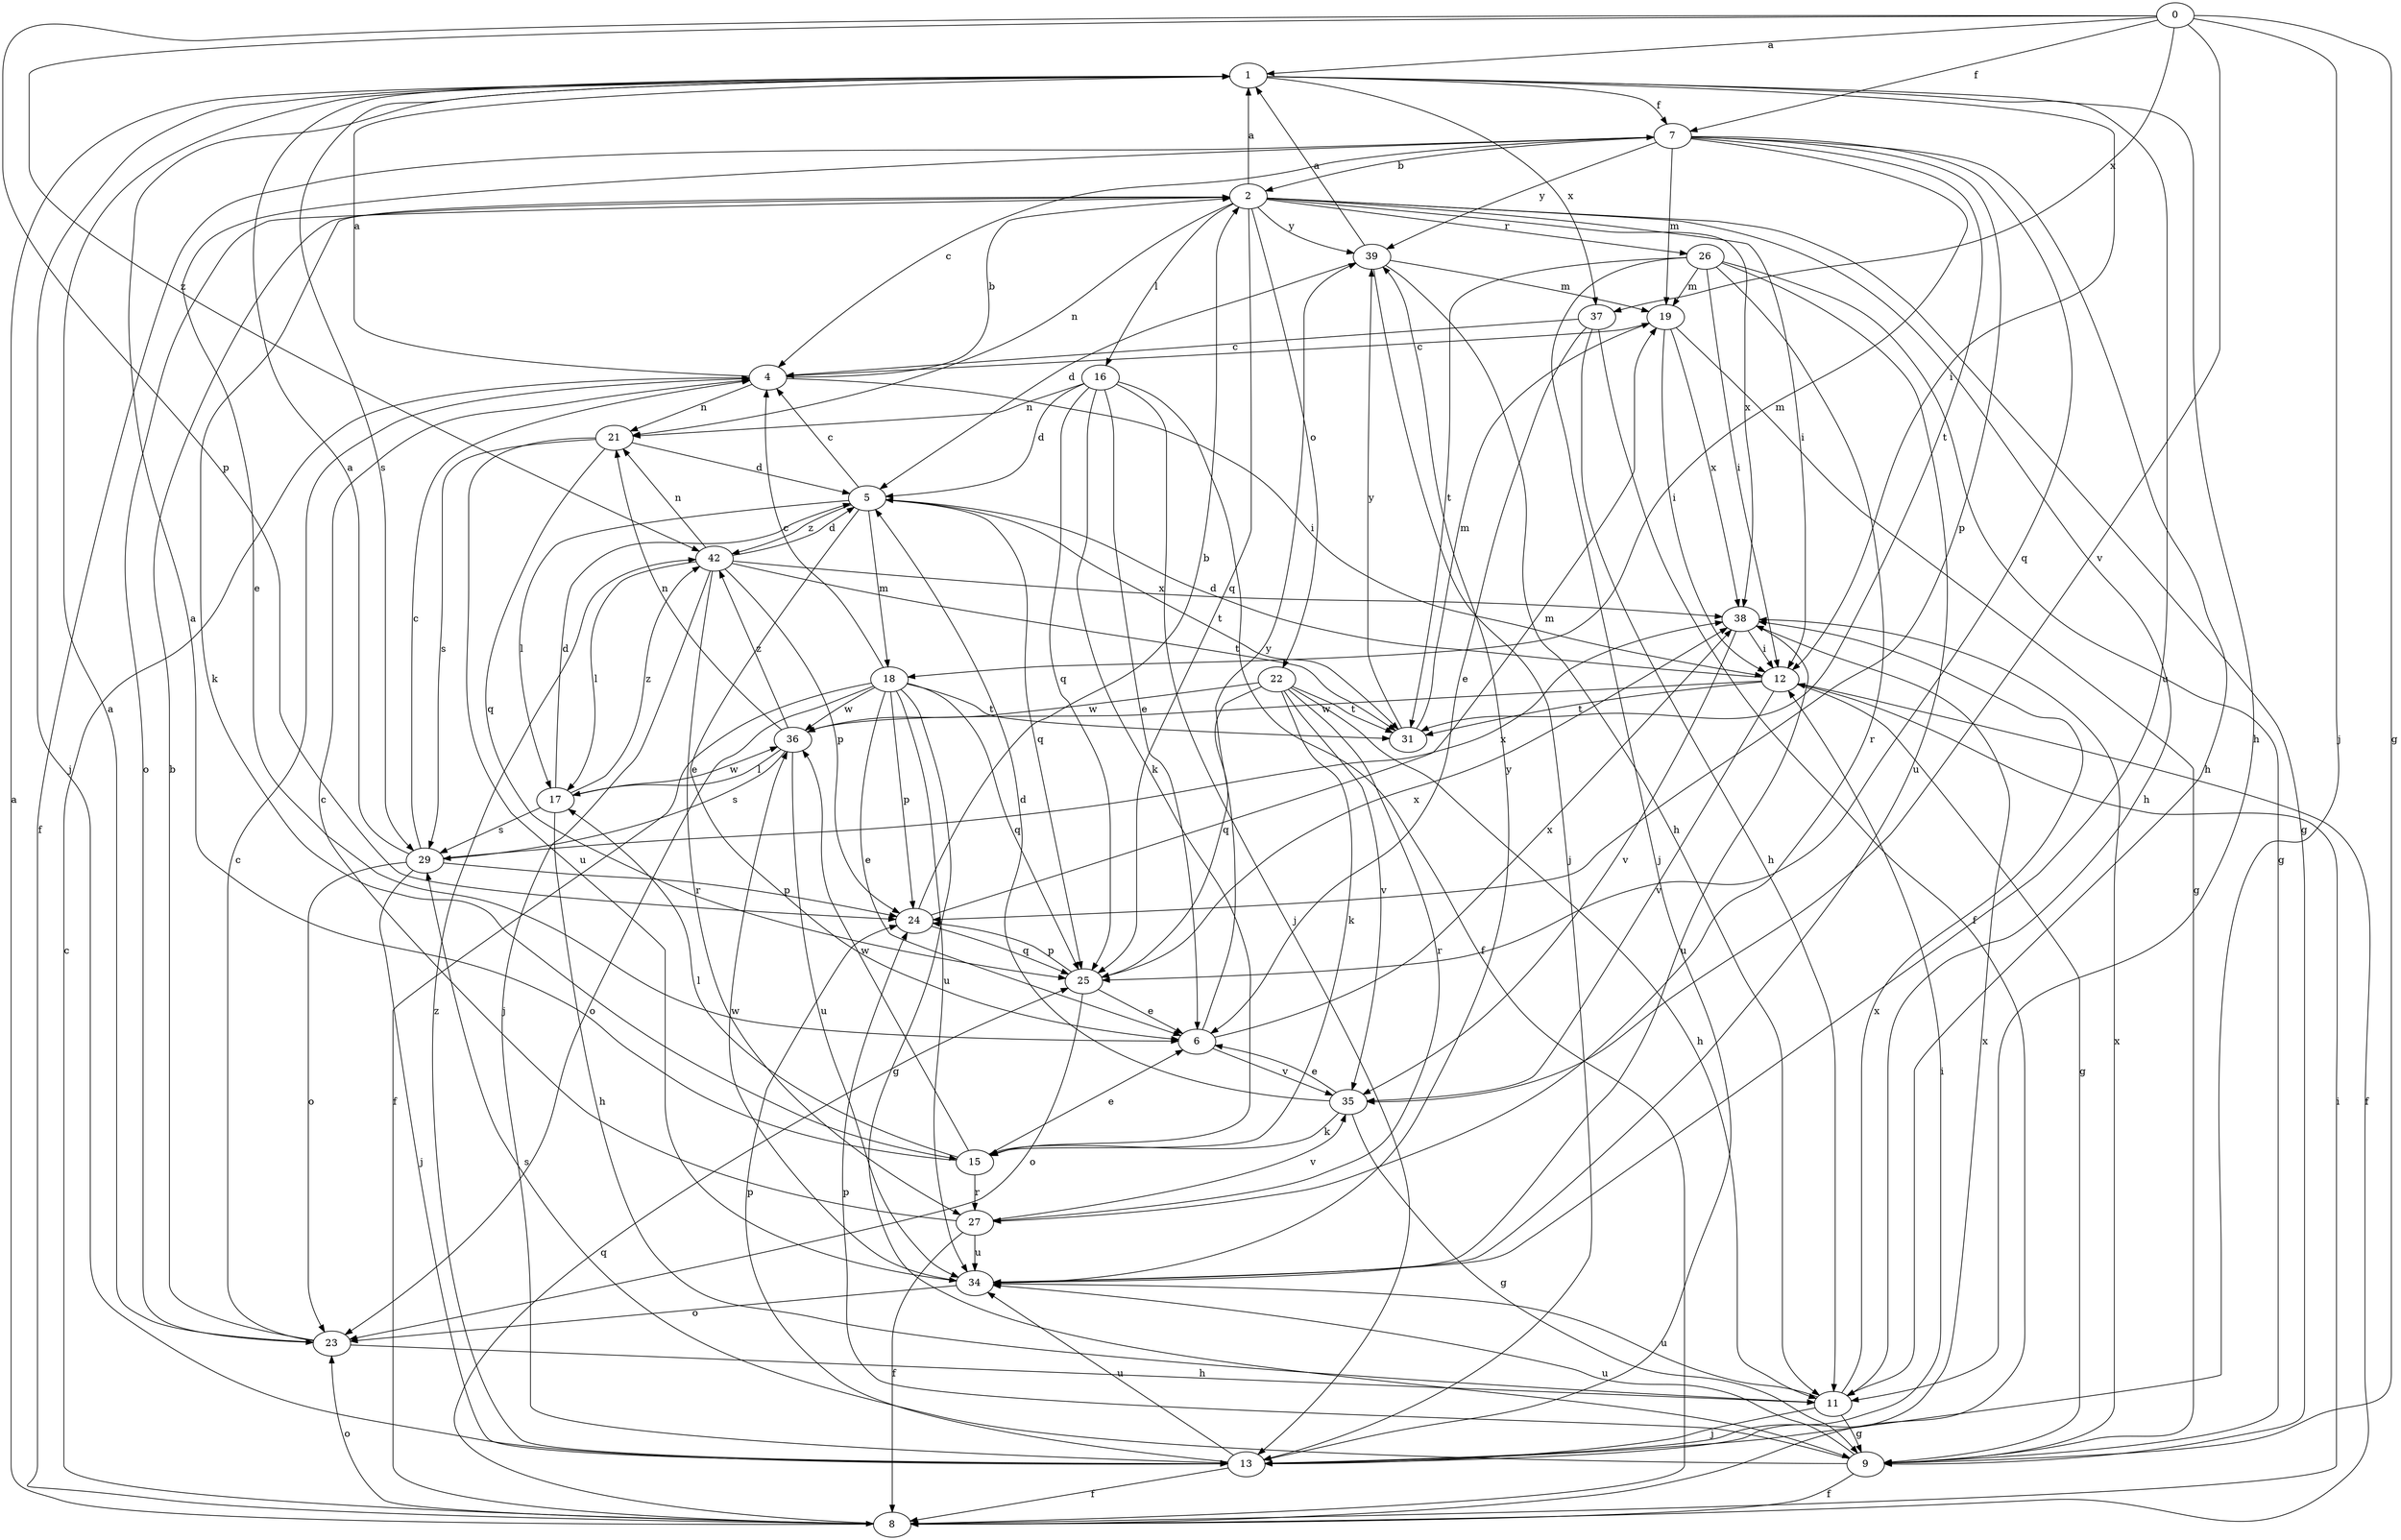 strict digraph  {
0;
1;
2;
4;
5;
6;
7;
8;
9;
11;
12;
13;
15;
16;
17;
18;
19;
21;
22;
23;
24;
25;
26;
27;
29;
31;
34;
35;
36;
37;
38;
39;
42;
0 -> 1  [label=a];
0 -> 7  [label=f];
0 -> 9  [label=g];
0 -> 13  [label=j];
0 -> 24  [label=p];
0 -> 35  [label=v];
0 -> 37  [label=x];
0 -> 42  [label=z];
1 -> 7  [label=f];
1 -> 11  [label=h];
1 -> 12  [label=i];
1 -> 13  [label=j];
1 -> 29  [label=s];
1 -> 34  [label=u];
1 -> 37  [label=x];
2 -> 1  [label=a];
2 -> 9  [label=g];
2 -> 11  [label=h];
2 -> 12  [label=i];
2 -> 15  [label=k];
2 -> 16  [label=l];
2 -> 21  [label=n];
2 -> 22  [label=o];
2 -> 23  [label=o];
2 -> 25  [label=q];
2 -> 26  [label=r];
2 -> 38  [label=x];
2 -> 39  [label=y];
4 -> 1  [label=a];
4 -> 2  [label=b];
4 -> 12  [label=i];
4 -> 21  [label=n];
5 -> 4  [label=c];
5 -> 6  [label=e];
5 -> 17  [label=l];
5 -> 18  [label=m];
5 -> 25  [label=q];
5 -> 31  [label=t];
5 -> 42  [label=z];
6 -> 35  [label=v];
6 -> 38  [label=x];
6 -> 39  [label=y];
7 -> 2  [label=b];
7 -> 4  [label=c];
7 -> 6  [label=e];
7 -> 11  [label=h];
7 -> 18  [label=m];
7 -> 19  [label=m];
7 -> 24  [label=p];
7 -> 25  [label=q];
7 -> 31  [label=t];
7 -> 39  [label=y];
8 -> 1  [label=a];
8 -> 4  [label=c];
8 -> 7  [label=f];
8 -> 12  [label=i];
8 -> 23  [label=o];
8 -> 25  [label=q];
9 -> 8  [label=f];
9 -> 24  [label=p];
9 -> 29  [label=s];
9 -> 34  [label=u];
9 -> 38  [label=x];
11 -> 9  [label=g];
11 -> 13  [label=j];
11 -> 34  [label=u];
11 -> 38  [label=x];
12 -> 5  [label=d];
12 -> 8  [label=f];
12 -> 9  [label=g];
12 -> 31  [label=t];
12 -> 35  [label=v];
12 -> 36  [label=w];
13 -> 8  [label=f];
13 -> 12  [label=i];
13 -> 24  [label=p];
13 -> 34  [label=u];
13 -> 38  [label=x];
13 -> 42  [label=z];
15 -> 1  [label=a];
15 -> 6  [label=e];
15 -> 17  [label=l];
15 -> 27  [label=r];
15 -> 36  [label=w];
16 -> 5  [label=d];
16 -> 6  [label=e];
16 -> 8  [label=f];
16 -> 13  [label=j];
16 -> 15  [label=k];
16 -> 21  [label=n];
16 -> 25  [label=q];
17 -> 5  [label=d];
17 -> 11  [label=h];
17 -> 29  [label=s];
17 -> 36  [label=w];
17 -> 42  [label=z];
18 -> 4  [label=c];
18 -> 6  [label=e];
18 -> 8  [label=f];
18 -> 9  [label=g];
18 -> 23  [label=o];
18 -> 24  [label=p];
18 -> 25  [label=q];
18 -> 31  [label=t];
18 -> 34  [label=u];
18 -> 36  [label=w];
19 -> 4  [label=c];
19 -> 9  [label=g];
19 -> 12  [label=i];
19 -> 38  [label=x];
21 -> 5  [label=d];
21 -> 25  [label=q];
21 -> 29  [label=s];
21 -> 34  [label=u];
22 -> 11  [label=h];
22 -> 15  [label=k];
22 -> 25  [label=q];
22 -> 27  [label=r];
22 -> 31  [label=t];
22 -> 35  [label=v];
22 -> 36  [label=w];
23 -> 1  [label=a];
23 -> 2  [label=b];
23 -> 4  [label=c];
23 -> 11  [label=h];
24 -> 2  [label=b];
24 -> 19  [label=m];
24 -> 25  [label=q];
25 -> 6  [label=e];
25 -> 23  [label=o];
25 -> 24  [label=p];
25 -> 38  [label=x];
26 -> 9  [label=g];
26 -> 12  [label=i];
26 -> 13  [label=j];
26 -> 19  [label=m];
26 -> 27  [label=r];
26 -> 31  [label=t];
26 -> 34  [label=u];
27 -> 4  [label=c];
27 -> 8  [label=f];
27 -> 34  [label=u];
27 -> 35  [label=v];
29 -> 1  [label=a];
29 -> 4  [label=c];
29 -> 13  [label=j];
29 -> 23  [label=o];
29 -> 24  [label=p];
29 -> 38  [label=x];
31 -> 19  [label=m];
31 -> 39  [label=y];
34 -> 23  [label=o];
34 -> 36  [label=w];
34 -> 39  [label=y];
35 -> 5  [label=d];
35 -> 6  [label=e];
35 -> 9  [label=g];
35 -> 15  [label=k];
36 -> 17  [label=l];
36 -> 21  [label=n];
36 -> 29  [label=s];
36 -> 34  [label=u];
36 -> 42  [label=z];
37 -> 4  [label=c];
37 -> 6  [label=e];
37 -> 8  [label=f];
37 -> 11  [label=h];
38 -> 12  [label=i];
38 -> 34  [label=u];
38 -> 35  [label=v];
39 -> 1  [label=a];
39 -> 5  [label=d];
39 -> 11  [label=h];
39 -> 13  [label=j];
39 -> 19  [label=m];
42 -> 5  [label=d];
42 -> 13  [label=j];
42 -> 17  [label=l];
42 -> 21  [label=n];
42 -> 24  [label=p];
42 -> 27  [label=r];
42 -> 31  [label=t];
42 -> 38  [label=x];
}
